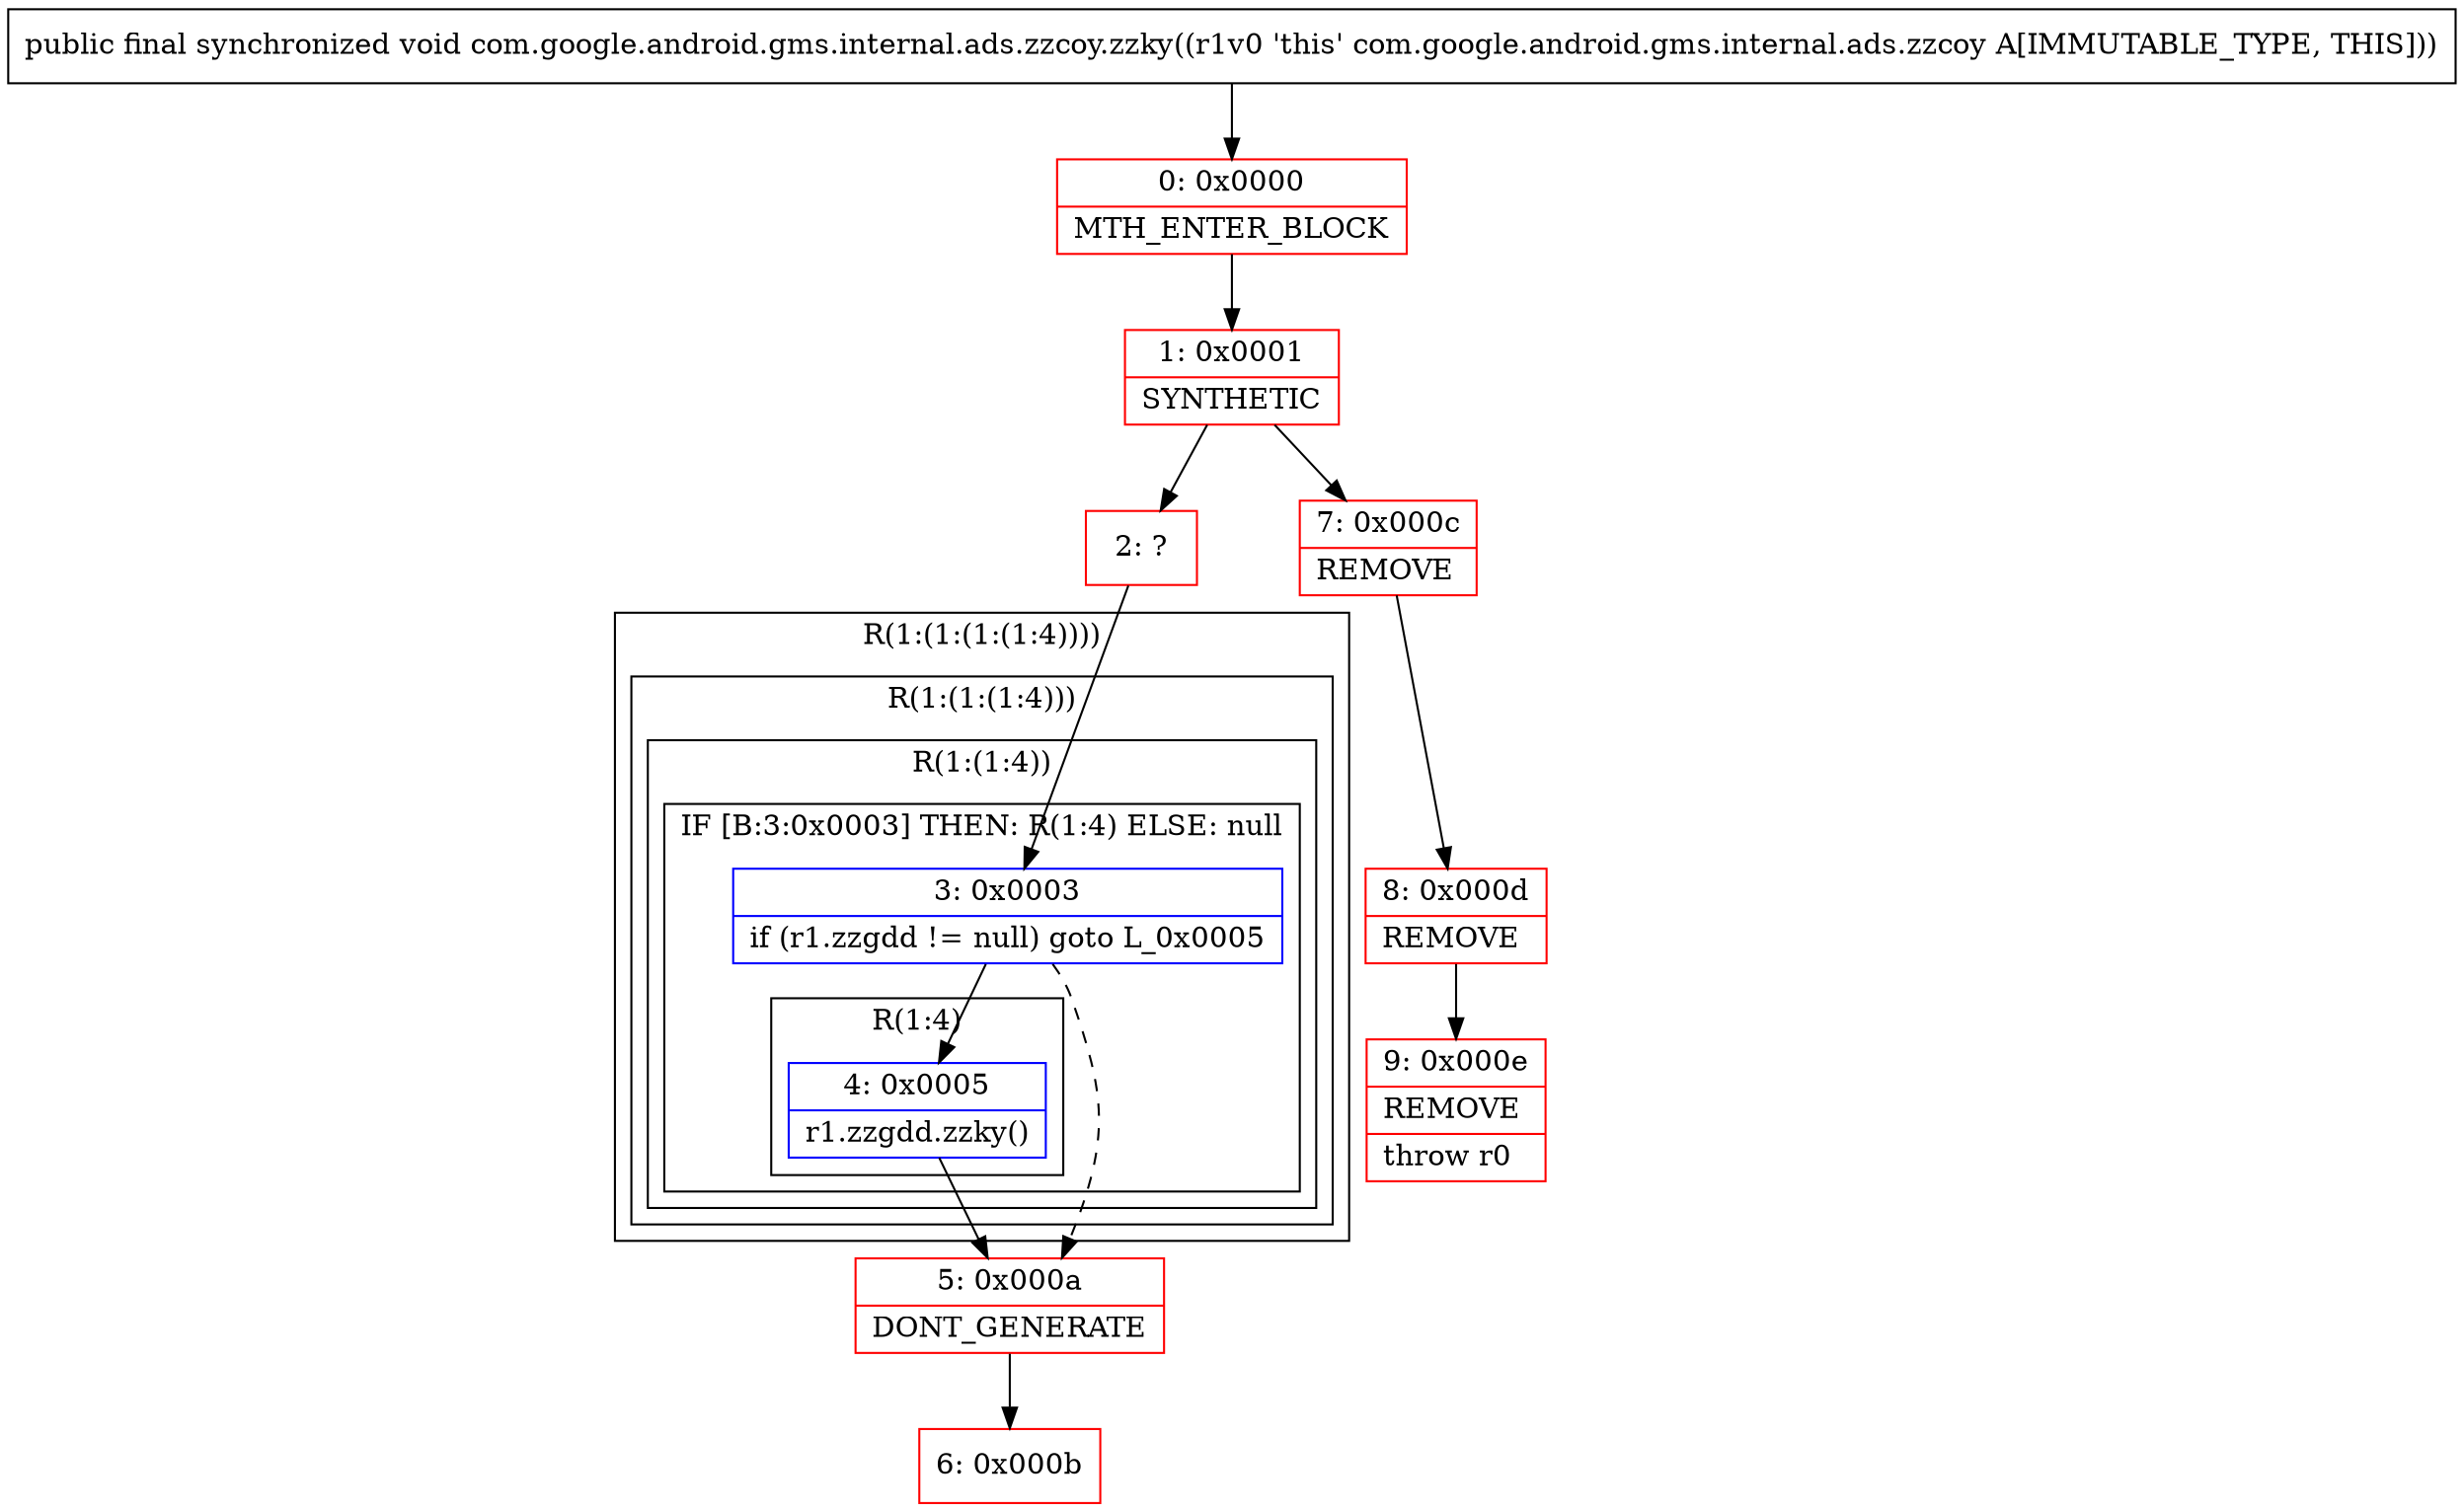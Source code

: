 digraph "CFG forcom.google.android.gms.internal.ads.zzcoy.zzky()V" {
subgraph cluster_Region_1163507229 {
label = "R(1:(1:(1:(1:4))))";
node [shape=record,color=blue];
subgraph cluster_Region_632891050 {
label = "R(1:(1:(1:4)))";
node [shape=record,color=blue];
subgraph cluster_Region_102356818 {
label = "R(1:(1:4))";
node [shape=record,color=blue];
subgraph cluster_IfRegion_1959293962 {
label = "IF [B:3:0x0003] THEN: R(1:4) ELSE: null";
node [shape=record,color=blue];
Node_3 [shape=record,label="{3\:\ 0x0003|if (r1.zzgdd != null) goto L_0x0005\l}"];
subgraph cluster_Region_2091507152 {
label = "R(1:4)";
node [shape=record,color=blue];
Node_4 [shape=record,label="{4\:\ 0x0005|r1.zzgdd.zzky()\l}"];
}
}
}
}
}
Node_0 [shape=record,color=red,label="{0\:\ 0x0000|MTH_ENTER_BLOCK\l}"];
Node_1 [shape=record,color=red,label="{1\:\ 0x0001|SYNTHETIC\l}"];
Node_2 [shape=record,color=red,label="{2\:\ ?}"];
Node_5 [shape=record,color=red,label="{5\:\ 0x000a|DONT_GENERATE\l}"];
Node_6 [shape=record,color=red,label="{6\:\ 0x000b}"];
Node_7 [shape=record,color=red,label="{7\:\ 0x000c|REMOVE\l}"];
Node_8 [shape=record,color=red,label="{8\:\ 0x000d|REMOVE\l}"];
Node_9 [shape=record,color=red,label="{9\:\ 0x000e|REMOVE\l|throw r0\l}"];
MethodNode[shape=record,label="{public final synchronized void com.google.android.gms.internal.ads.zzcoy.zzky((r1v0 'this' com.google.android.gms.internal.ads.zzcoy A[IMMUTABLE_TYPE, THIS])) }"];
MethodNode -> Node_0;
Node_3 -> Node_4;
Node_3 -> Node_5[style=dashed];
Node_4 -> Node_5;
Node_0 -> Node_1;
Node_1 -> Node_2;
Node_1 -> Node_7;
Node_2 -> Node_3;
Node_5 -> Node_6;
Node_7 -> Node_8;
Node_8 -> Node_9;
}

